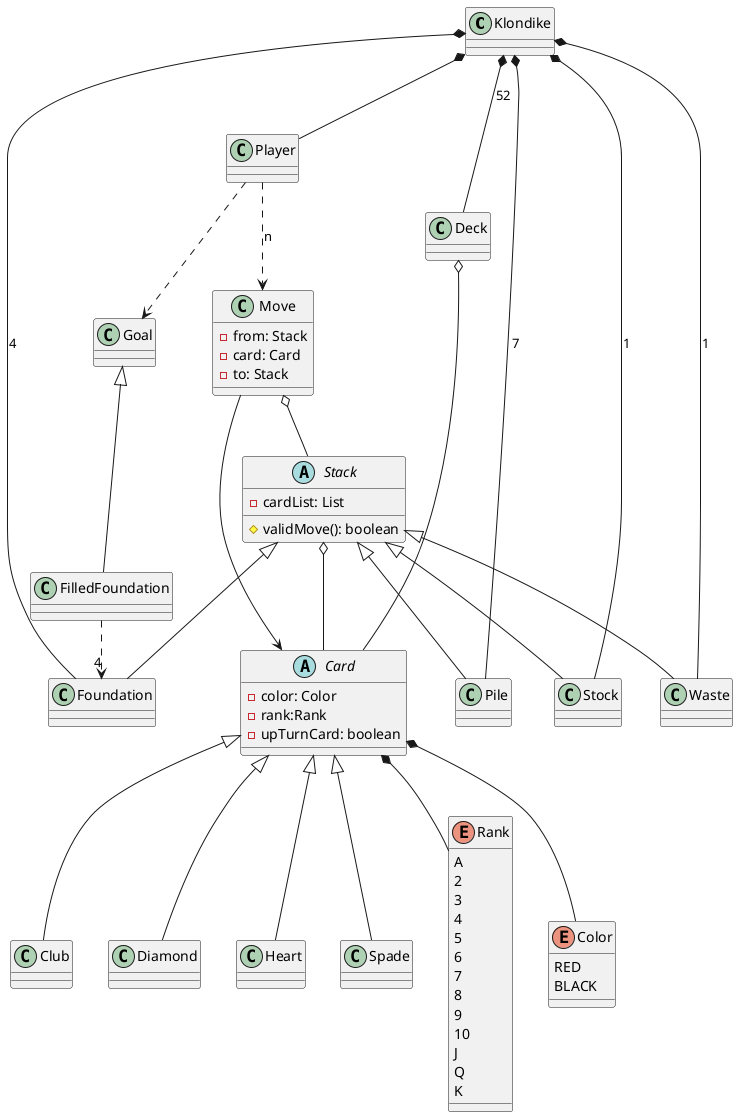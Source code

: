 @startuml class diagram

'clases'
class Klondike
class Player
class Pile
class Foundation
class Waste
class Stock
class Move{
    - from: Stack
    - card: Card
    - to: Stack
}
class Goal
class Pile
class Deck
class Club
class Diamond
class Heart
class Spade
class FilledFoundation

'absract clases'
abstract Stack{
    - cardList: List
    # validMove(): boolean
}
abstract Card{
    - color: Color
    - rank:Rank
    - upTurnCard: boolean
}

'enum clases'
enum Rank{
    A
    2
    3
    4
    5
    6
    7
    8
    9
    10
    J
    Q
    K
}
enum Color{
    RED
    BLACK
}

'relations'

Klondike *-down- Player
Klondike *-down- Foundation: 4
Klondike *-down- Waste: 1
Klondike *-down- Pile: 7
Klondike *-down- Stock: 1
Klondike *-down- Deck: 52

Deck o-- Card


Stack <|-down- Foundation
Stack <|-down- Waste
Stack <|-down- Stock
Stack <|-down- Pile
Stack o-down- Card

Move o-down- Stack
Move -down-> Card

Player .down.> Move: n
Player .down.> Goal

Goal <|-down- FilledFoundation
FilledFoundation .right.> "4" Foundation


Card <|-down- Club
Card <|-down- Diamond
Card <|-down- Heart
Card <|-down- Spade
Card *-down- Rank
Card *-down- Color


@enduml